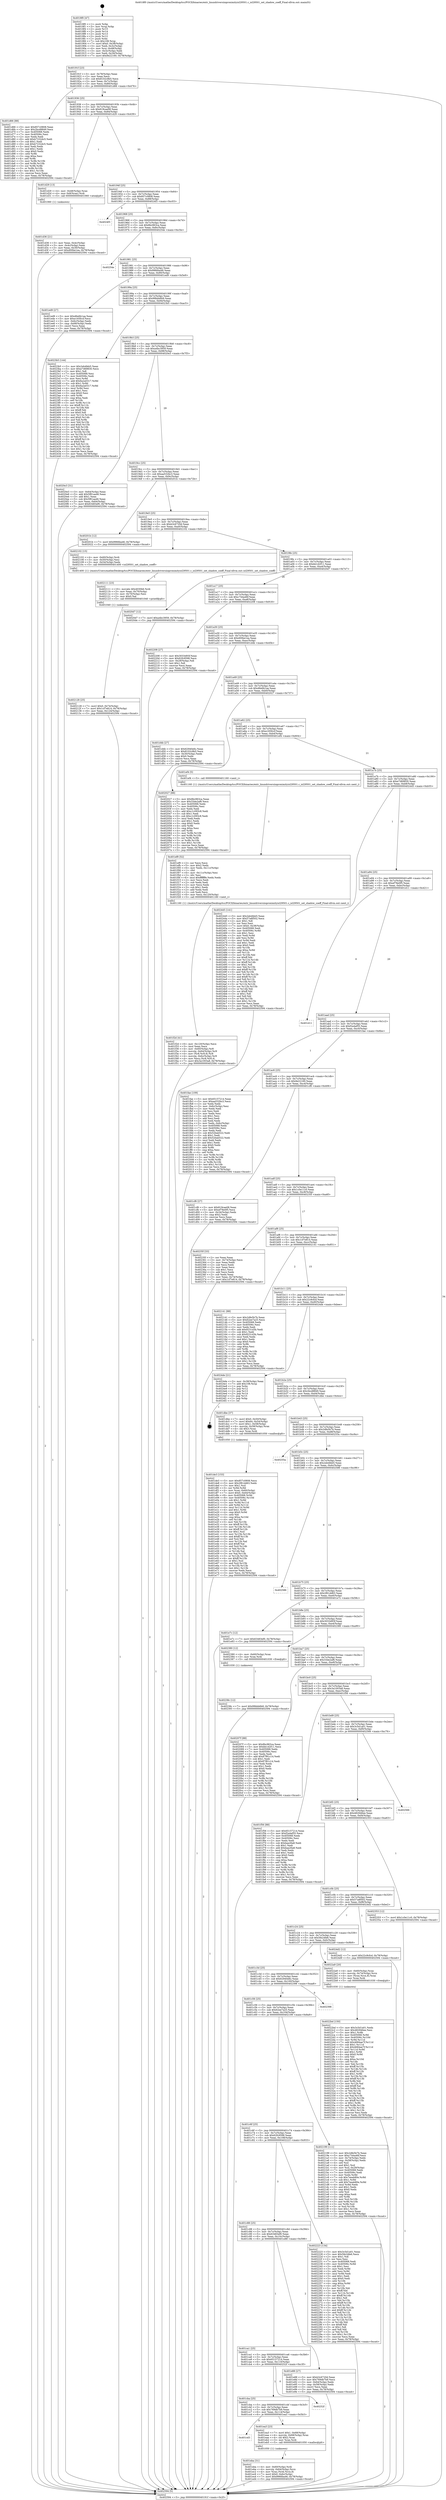 digraph "0x4018f0" {
  label = "0x4018f0 (/mnt/c/Users/mathe/Desktop/tcc/POCII/binaries/extr_linuxdriversiioproximityisl29501.c_isl29501_set_shadow_coeff_Final-ollvm.out::main(0))"
  labelloc = "t"
  node[shape=record]

  Entry [label="",width=0.3,height=0.3,shape=circle,fillcolor=black,style=filled]
  "0x40191f" [label="{
     0x40191f [23]\l
     | [instrs]\l
     &nbsp;&nbsp;0x40191f \<+3\>: mov -0x78(%rbp),%eax\l
     &nbsp;&nbsp;0x401922 \<+2\>: mov %eax,%ecx\l
     &nbsp;&nbsp;0x401924 \<+6\>: sub $0x8102c9b5,%ecx\l
     &nbsp;&nbsp;0x40192a \<+3\>: mov %eax,-0x7c(%rbp)\l
     &nbsp;&nbsp;0x40192d \<+3\>: mov %ecx,-0x80(%rbp)\l
     &nbsp;&nbsp;0x401930 \<+6\>: je 0000000000401d66 \<main+0x476\>\l
  }"]
  "0x401d66" [label="{
     0x401d66 [88]\l
     | [instrs]\l
     &nbsp;&nbsp;0x401d66 \<+5\>: mov $0x857c0808,%eax\l
     &nbsp;&nbsp;0x401d6b \<+5\>: mov $0x2bcd8849,%ecx\l
     &nbsp;&nbsp;0x401d70 \<+7\>: mov 0x405068,%edx\l
     &nbsp;&nbsp;0x401d77 \<+7\>: mov 0x40506c,%esi\l
     &nbsp;&nbsp;0x401d7e \<+2\>: mov %edx,%edi\l
     &nbsp;&nbsp;0x401d80 \<+6\>: add $0xb7232dc5,%edi\l
     &nbsp;&nbsp;0x401d86 \<+3\>: sub $0x1,%edi\l
     &nbsp;&nbsp;0x401d89 \<+6\>: sub $0xb7232dc5,%edi\l
     &nbsp;&nbsp;0x401d8f \<+3\>: imul %edi,%edx\l
     &nbsp;&nbsp;0x401d92 \<+3\>: and $0x1,%edx\l
     &nbsp;&nbsp;0x401d95 \<+3\>: cmp $0x0,%edx\l
     &nbsp;&nbsp;0x401d98 \<+4\>: sete %r8b\l
     &nbsp;&nbsp;0x401d9c \<+3\>: cmp $0xa,%esi\l
     &nbsp;&nbsp;0x401d9f \<+4\>: setl %r9b\l
     &nbsp;&nbsp;0x401da3 \<+3\>: mov %r8b,%r10b\l
     &nbsp;&nbsp;0x401da6 \<+3\>: and %r9b,%r10b\l
     &nbsp;&nbsp;0x401da9 \<+3\>: xor %r9b,%r8b\l
     &nbsp;&nbsp;0x401dac \<+3\>: or %r8b,%r10b\l
     &nbsp;&nbsp;0x401daf \<+4\>: test $0x1,%r10b\l
     &nbsp;&nbsp;0x401db3 \<+3\>: cmovne %ecx,%eax\l
     &nbsp;&nbsp;0x401db6 \<+3\>: mov %eax,-0x78(%rbp)\l
     &nbsp;&nbsp;0x401db9 \<+5\>: jmp 0000000000402594 \<main+0xca4\>\l
  }"]
  "0x401936" [label="{
     0x401936 [25]\l
     | [instrs]\l
     &nbsp;&nbsp;0x401936 \<+5\>: jmp 000000000040193b \<main+0x4b\>\l
     &nbsp;&nbsp;0x40193b \<+3\>: mov -0x7c(%rbp),%eax\l
     &nbsp;&nbsp;0x40193e \<+5\>: sub $0x819cae08,%eax\l
     &nbsp;&nbsp;0x401943 \<+6\>: mov %eax,-0x84(%rbp)\l
     &nbsp;&nbsp;0x401949 \<+6\>: je 0000000000401d29 \<main+0x439\>\l
  }"]
  Exit [label="",width=0.3,height=0.3,shape=circle,fillcolor=black,style=filled,peripheries=2]
  "0x401d29" [label="{
     0x401d29 [13]\l
     | [instrs]\l
     &nbsp;&nbsp;0x401d29 \<+4\>: mov -0x48(%rbp),%rax\l
     &nbsp;&nbsp;0x401d2d \<+4\>: mov 0x8(%rax),%rdi\l
     &nbsp;&nbsp;0x401d31 \<+5\>: call 0000000000401060 \<atoi@plt\>\l
     | [calls]\l
     &nbsp;&nbsp;0x401060 \{1\} (unknown)\l
  }"]
  "0x40194f" [label="{
     0x40194f [25]\l
     | [instrs]\l
     &nbsp;&nbsp;0x40194f \<+5\>: jmp 0000000000401954 \<main+0x64\>\l
     &nbsp;&nbsp;0x401954 \<+3\>: mov -0x7c(%rbp),%eax\l
     &nbsp;&nbsp;0x401957 \<+5\>: sub $0x857c0808,%eax\l
     &nbsp;&nbsp;0x40195c \<+6\>: mov %eax,-0x88(%rbp)\l
     &nbsp;&nbsp;0x401962 \<+6\>: je 00000000004024f3 \<main+0xc03\>\l
  }"]
  "0x40238c" [label="{
     0x40238c [12]\l
     | [instrs]\l
     &nbsp;&nbsp;0x40238c \<+7\>: movl $0x99bbb6b9,-0x78(%rbp)\l
     &nbsp;&nbsp;0x402393 \<+5\>: jmp 0000000000402594 \<main+0xca4\>\l
  }"]
  "0x4024f3" [label="{
     0x4024f3\l
  }", style=dashed]
  "0x401968" [label="{
     0x401968 [25]\l
     | [instrs]\l
     &nbsp;&nbsp;0x401968 \<+5\>: jmp 000000000040196d \<main+0x7d\>\l
     &nbsp;&nbsp;0x40196d \<+3\>: mov -0x7c(%rbp),%eax\l
     &nbsp;&nbsp;0x401970 \<+5\>: sub $0x8bc963ca,%eax\l
     &nbsp;&nbsp;0x401975 \<+6\>: mov %eax,-0x8c(%rbp)\l
     &nbsp;&nbsp;0x40197b \<+6\>: je 000000000040254e \<main+0xc5e\>\l
  }"]
  "0x4022bd" [label="{
     0x4022bd [150]\l
     | [instrs]\l
     &nbsp;&nbsp;0x4022bd \<+5\>: mov $0x3c5d1a01,%edx\l
     &nbsp;&nbsp;0x4022c2 \<+5\>: mov $0x482946ee,%esi\l
     &nbsp;&nbsp;0x4022c7 \<+3\>: mov $0x1,%r8b\l
     &nbsp;&nbsp;0x4022ca \<+8\>: mov 0x405068,%r9d\l
     &nbsp;&nbsp;0x4022d2 \<+8\>: mov 0x40506c,%r10d\l
     &nbsp;&nbsp;0x4022da \<+3\>: mov %r9d,%r11d\l
     &nbsp;&nbsp;0x4022dd \<+7\>: add $0x4684ae7f,%r11d\l
     &nbsp;&nbsp;0x4022e4 \<+4\>: sub $0x1,%r11d\l
     &nbsp;&nbsp;0x4022e8 \<+7\>: sub $0x4684ae7f,%r11d\l
     &nbsp;&nbsp;0x4022ef \<+4\>: imul %r11d,%r9d\l
     &nbsp;&nbsp;0x4022f3 \<+4\>: and $0x1,%r9d\l
     &nbsp;&nbsp;0x4022f7 \<+4\>: cmp $0x0,%r9d\l
     &nbsp;&nbsp;0x4022fb \<+3\>: sete %bl\l
     &nbsp;&nbsp;0x4022fe \<+4\>: cmp $0xa,%r10d\l
     &nbsp;&nbsp;0x402302 \<+4\>: setl %r14b\l
     &nbsp;&nbsp;0x402306 \<+3\>: mov %bl,%r15b\l
     &nbsp;&nbsp;0x402309 \<+4\>: xor $0xff,%r15b\l
     &nbsp;&nbsp;0x40230d \<+3\>: mov %r14b,%r12b\l
     &nbsp;&nbsp;0x402310 \<+4\>: xor $0xff,%r12b\l
     &nbsp;&nbsp;0x402314 \<+4\>: xor $0x1,%r8b\l
     &nbsp;&nbsp;0x402318 \<+3\>: mov %r15b,%r13b\l
     &nbsp;&nbsp;0x40231b \<+4\>: and $0xff,%r13b\l
     &nbsp;&nbsp;0x40231f \<+3\>: and %r8b,%bl\l
     &nbsp;&nbsp;0x402322 \<+3\>: mov %r12b,%al\l
     &nbsp;&nbsp;0x402325 \<+2\>: and $0xff,%al\l
     &nbsp;&nbsp;0x402327 \<+3\>: and %r8b,%r14b\l
     &nbsp;&nbsp;0x40232a \<+3\>: or %bl,%r13b\l
     &nbsp;&nbsp;0x40232d \<+3\>: or %r14b,%al\l
     &nbsp;&nbsp;0x402330 \<+3\>: xor %al,%r13b\l
     &nbsp;&nbsp;0x402333 \<+3\>: or %r12b,%r15b\l
     &nbsp;&nbsp;0x402336 \<+4\>: xor $0xff,%r15b\l
     &nbsp;&nbsp;0x40233a \<+4\>: or $0x1,%r8b\l
     &nbsp;&nbsp;0x40233e \<+3\>: and %r8b,%r15b\l
     &nbsp;&nbsp;0x402341 \<+3\>: or %r15b,%r13b\l
     &nbsp;&nbsp;0x402344 \<+4\>: test $0x1,%r13b\l
     &nbsp;&nbsp;0x402348 \<+3\>: cmovne %esi,%edx\l
     &nbsp;&nbsp;0x40234b \<+3\>: mov %edx,-0x78(%rbp)\l
     &nbsp;&nbsp;0x40234e \<+5\>: jmp 0000000000402594 \<main+0xca4\>\l
  }"]
  "0x40254e" [label="{
     0x40254e\l
  }", style=dashed]
  "0x401981" [label="{
     0x401981 [25]\l
     | [instrs]\l
     &nbsp;&nbsp;0x401981 \<+5\>: jmp 0000000000401986 \<main+0x96\>\l
     &nbsp;&nbsp;0x401986 \<+3\>: mov -0x7c(%rbp),%eax\l
     &nbsp;&nbsp;0x401989 \<+5\>: sub $0x9966ba46,%eax\l
     &nbsp;&nbsp;0x40198e \<+6\>: mov %eax,-0x90(%rbp)\l
     &nbsp;&nbsp;0x401994 \<+6\>: je 0000000000401ed9 \<main+0x5e9\>\l
  }"]
  "0x402128" [label="{
     0x402128 [25]\l
     | [instrs]\l
     &nbsp;&nbsp;0x402128 \<+7\>: movl $0x0,-0x74(%rbp)\l
     &nbsp;&nbsp;0x40212f \<+7\>: movl $0x1cf7e814,-0x78(%rbp)\l
     &nbsp;&nbsp;0x402136 \<+6\>: mov %eax,-0x124(%rbp)\l
     &nbsp;&nbsp;0x40213c \<+5\>: jmp 0000000000402594 \<main+0xca4\>\l
  }"]
  "0x401ed9" [label="{
     0x401ed9 [27]\l
     | [instrs]\l
     &nbsp;&nbsp;0x401ed9 \<+5\>: mov $0xd6e6b1aa,%eax\l
     &nbsp;&nbsp;0x401ede \<+5\>: mov $0xe165fccf,%ecx\l
     &nbsp;&nbsp;0x401ee3 \<+3\>: mov -0x6c(%rbp),%edx\l
     &nbsp;&nbsp;0x401ee6 \<+3\>: cmp -0x68(%rbp),%edx\l
     &nbsp;&nbsp;0x401ee9 \<+3\>: cmovl %ecx,%eax\l
     &nbsp;&nbsp;0x401eec \<+3\>: mov %eax,-0x78(%rbp)\l
     &nbsp;&nbsp;0x401eef \<+5\>: jmp 0000000000402594 \<main+0xca4\>\l
  }"]
  "0x40199a" [label="{
     0x40199a [25]\l
     | [instrs]\l
     &nbsp;&nbsp;0x40199a \<+5\>: jmp 000000000040199f \<main+0xaf\>\l
     &nbsp;&nbsp;0x40199f \<+3\>: mov -0x7c(%rbp),%eax\l
     &nbsp;&nbsp;0x4019a2 \<+5\>: sub $0x99bbb6b9,%eax\l
     &nbsp;&nbsp;0x4019a7 \<+6\>: mov %eax,-0x94(%rbp)\l
     &nbsp;&nbsp;0x4019ad \<+6\>: je 00000000004023b5 \<main+0xac5\>\l
  }"]
  "0x402111" [label="{
     0x402111 [23]\l
     | [instrs]\l
     &nbsp;&nbsp;0x402111 \<+10\>: movabs $0x4030b6,%rdi\l
     &nbsp;&nbsp;0x40211b \<+3\>: mov %eax,-0x70(%rbp)\l
     &nbsp;&nbsp;0x40211e \<+3\>: mov -0x70(%rbp),%esi\l
     &nbsp;&nbsp;0x402121 \<+2\>: mov $0x0,%al\l
     &nbsp;&nbsp;0x402123 \<+5\>: call 0000000000401040 \<printf@plt\>\l
     | [calls]\l
     &nbsp;&nbsp;0x401040 \{1\} (unknown)\l
  }"]
  "0x4023b5" [label="{
     0x4023b5 [144]\l
     | [instrs]\l
     &nbsp;&nbsp;0x4023b5 \<+5\>: mov $0x2eb4feb5,%eax\l
     &nbsp;&nbsp;0x4023ba \<+5\>: mov $0xe7d69830,%ecx\l
     &nbsp;&nbsp;0x4023bf \<+2\>: mov $0x1,%dl\l
     &nbsp;&nbsp;0x4023c1 \<+7\>: mov 0x405068,%esi\l
     &nbsp;&nbsp;0x4023c8 \<+7\>: mov 0x40506c,%edi\l
     &nbsp;&nbsp;0x4023cf \<+3\>: mov %esi,%r8d\l
     &nbsp;&nbsp;0x4023d2 \<+7\>: add $0x6a2a0317,%r8d\l
     &nbsp;&nbsp;0x4023d9 \<+4\>: sub $0x1,%r8d\l
     &nbsp;&nbsp;0x4023dd \<+7\>: sub $0x6a2a0317,%r8d\l
     &nbsp;&nbsp;0x4023e4 \<+4\>: imul %r8d,%esi\l
     &nbsp;&nbsp;0x4023e8 \<+3\>: and $0x1,%esi\l
     &nbsp;&nbsp;0x4023eb \<+3\>: cmp $0x0,%esi\l
     &nbsp;&nbsp;0x4023ee \<+4\>: sete %r9b\l
     &nbsp;&nbsp;0x4023f2 \<+3\>: cmp $0xa,%edi\l
     &nbsp;&nbsp;0x4023f5 \<+4\>: setl %r10b\l
     &nbsp;&nbsp;0x4023f9 \<+3\>: mov %r9b,%r11b\l
     &nbsp;&nbsp;0x4023fc \<+4\>: xor $0xff,%r11b\l
     &nbsp;&nbsp;0x402400 \<+3\>: mov %r10b,%bl\l
     &nbsp;&nbsp;0x402403 \<+3\>: xor $0xff,%bl\l
     &nbsp;&nbsp;0x402406 \<+3\>: xor $0x0,%dl\l
     &nbsp;&nbsp;0x402409 \<+3\>: mov %r11b,%r14b\l
     &nbsp;&nbsp;0x40240c \<+4\>: and $0x0,%r14b\l
     &nbsp;&nbsp;0x402410 \<+3\>: and %dl,%r9b\l
     &nbsp;&nbsp;0x402413 \<+3\>: mov %bl,%r15b\l
     &nbsp;&nbsp;0x402416 \<+4\>: and $0x0,%r15b\l
     &nbsp;&nbsp;0x40241a \<+3\>: and %dl,%r10b\l
     &nbsp;&nbsp;0x40241d \<+3\>: or %r9b,%r14b\l
     &nbsp;&nbsp;0x402420 \<+3\>: or %r10b,%r15b\l
     &nbsp;&nbsp;0x402423 \<+3\>: xor %r15b,%r14b\l
     &nbsp;&nbsp;0x402426 \<+3\>: or %bl,%r11b\l
     &nbsp;&nbsp;0x402429 \<+4\>: xor $0xff,%r11b\l
     &nbsp;&nbsp;0x40242d \<+3\>: or $0x0,%dl\l
     &nbsp;&nbsp;0x402430 \<+3\>: and %dl,%r11b\l
     &nbsp;&nbsp;0x402433 \<+3\>: or %r11b,%r14b\l
     &nbsp;&nbsp;0x402436 \<+4\>: test $0x1,%r14b\l
     &nbsp;&nbsp;0x40243a \<+3\>: cmovne %ecx,%eax\l
     &nbsp;&nbsp;0x40243d \<+3\>: mov %eax,-0x78(%rbp)\l
     &nbsp;&nbsp;0x402440 \<+5\>: jmp 0000000000402594 \<main+0xca4\>\l
  }"]
  "0x4019b3" [label="{
     0x4019b3 [25]\l
     | [instrs]\l
     &nbsp;&nbsp;0x4019b3 \<+5\>: jmp 00000000004019b8 \<main+0xc8\>\l
     &nbsp;&nbsp;0x4019b8 \<+3\>: mov -0x7c(%rbp),%eax\l
     &nbsp;&nbsp;0x4019bb \<+5\>: sub $0xa4bc3959,%eax\l
     &nbsp;&nbsp;0x4019c0 \<+6\>: mov %eax,-0x98(%rbp)\l
     &nbsp;&nbsp;0x4019c6 \<+6\>: je 00000000004020e3 \<main+0x7f3\>\l
  }"]
  "0x401f2d" [label="{
     0x401f2d [41]\l
     | [instrs]\l
     &nbsp;&nbsp;0x401f2d \<+6\>: mov -0x120(%rbp),%ecx\l
     &nbsp;&nbsp;0x401f33 \<+3\>: imul %eax,%ecx\l
     &nbsp;&nbsp;0x401f36 \<+4\>: mov -0x60(%rbp),%r8\l
     &nbsp;&nbsp;0x401f3a \<+4\>: movslq -0x64(%rbp),%r9\l
     &nbsp;&nbsp;0x401f3e \<+4\>: mov (%r8,%r9,8),%r8\l
     &nbsp;&nbsp;0x401f42 \<+4\>: movslq -0x6c(%rbp),%r9\l
     &nbsp;&nbsp;0x401f46 \<+4\>: mov %ecx,(%r8,%r9,4)\l
     &nbsp;&nbsp;0x401f4a \<+7\>: movl $0x3a1003a8,-0x78(%rbp)\l
     &nbsp;&nbsp;0x401f51 \<+5\>: jmp 0000000000402594 \<main+0xca4\>\l
  }"]
  "0x4020e3" [label="{
     0x4020e3 [31]\l
     | [instrs]\l
     &nbsp;&nbsp;0x4020e3 \<+3\>: mov -0x64(%rbp),%eax\l
     &nbsp;&nbsp;0x4020e6 \<+5\>: add $0x5f81aa46,%eax\l
     &nbsp;&nbsp;0x4020eb \<+3\>: add $0x1,%eax\l
     &nbsp;&nbsp;0x4020ee \<+5\>: sub $0x5f81aa46,%eax\l
     &nbsp;&nbsp;0x4020f3 \<+3\>: mov %eax,-0x64(%rbp)\l
     &nbsp;&nbsp;0x4020f6 \<+7\>: movl $0x63483ef0,-0x78(%rbp)\l
     &nbsp;&nbsp;0x4020fd \<+5\>: jmp 0000000000402594 \<main+0xca4\>\l
  }"]
  "0x4019cc" [label="{
     0x4019cc [25]\l
     | [instrs]\l
     &nbsp;&nbsp;0x4019cc \<+5\>: jmp 00000000004019d1 \<main+0xe1\>\l
     &nbsp;&nbsp;0x4019d1 \<+3\>: mov -0x7c(%rbp),%eax\l
     &nbsp;&nbsp;0x4019d4 \<+5\>: sub $0xaa532bc3,%eax\l
     &nbsp;&nbsp;0x4019d9 \<+6\>: mov %eax,-0x9c(%rbp)\l
     &nbsp;&nbsp;0x4019df \<+6\>: je 000000000040201b \<main+0x72b\>\l
  }"]
  "0x401ef9" [label="{
     0x401ef9 [52]\l
     | [instrs]\l
     &nbsp;&nbsp;0x401ef9 \<+2\>: xor %ecx,%ecx\l
     &nbsp;&nbsp;0x401efb \<+5\>: mov $0x2,%edx\l
     &nbsp;&nbsp;0x401f00 \<+6\>: mov %edx,-0x11c(%rbp)\l
     &nbsp;&nbsp;0x401f06 \<+1\>: cltd\l
     &nbsp;&nbsp;0x401f07 \<+6\>: mov -0x11c(%rbp),%esi\l
     &nbsp;&nbsp;0x401f0d \<+2\>: idiv %esi\l
     &nbsp;&nbsp;0x401f0f \<+6\>: imul $0xfffffffe,%edx,%edx\l
     &nbsp;&nbsp;0x401f15 \<+2\>: mov %ecx,%edi\l
     &nbsp;&nbsp;0x401f17 \<+2\>: sub %edx,%edi\l
     &nbsp;&nbsp;0x401f19 \<+2\>: mov %ecx,%edx\l
     &nbsp;&nbsp;0x401f1b \<+3\>: sub $0x1,%edx\l
     &nbsp;&nbsp;0x401f1e \<+2\>: add %edx,%edi\l
     &nbsp;&nbsp;0x401f20 \<+2\>: sub %edi,%ecx\l
     &nbsp;&nbsp;0x401f22 \<+6\>: mov %ecx,-0x120(%rbp)\l
     &nbsp;&nbsp;0x401f28 \<+5\>: call 0000000000401160 \<next_i\>\l
     | [calls]\l
     &nbsp;&nbsp;0x401160 \{1\} (/mnt/c/Users/mathe/Desktop/tcc/POCII/binaries/extr_linuxdriversiioproximityisl29501.c_isl29501_set_shadow_coeff_Final-ollvm.out::next_i)\l
  }"]
  "0x40201b" [label="{
     0x40201b [12]\l
     | [instrs]\l
     &nbsp;&nbsp;0x40201b \<+7\>: movl $0x9966ba46,-0x78(%rbp)\l
     &nbsp;&nbsp;0x402022 \<+5\>: jmp 0000000000402594 \<main+0xca4\>\l
  }"]
  "0x4019e5" [label="{
     0x4019e5 [25]\l
     | [instrs]\l
     &nbsp;&nbsp;0x4019e5 \<+5\>: jmp 00000000004019ea \<main+0xfa\>\l
     &nbsp;&nbsp;0x4019ea \<+3\>: mov -0x7c(%rbp),%eax\l
     &nbsp;&nbsp;0x4019ed \<+5\>: sub $0xb3c6720d,%eax\l
     &nbsp;&nbsp;0x4019f2 \<+6\>: mov %eax,-0xa0(%rbp)\l
     &nbsp;&nbsp;0x4019f8 \<+6\>: je 0000000000402102 \<main+0x812\>\l
  }"]
  "0x401eba" [label="{
     0x401eba [31]\l
     | [instrs]\l
     &nbsp;&nbsp;0x401eba \<+4\>: mov -0x60(%rbp),%rdi\l
     &nbsp;&nbsp;0x401ebe \<+4\>: movslq -0x64(%rbp),%rcx\l
     &nbsp;&nbsp;0x401ec2 \<+4\>: mov %rax,(%rdi,%rcx,8)\l
     &nbsp;&nbsp;0x401ec6 \<+7\>: movl $0x0,-0x6c(%rbp)\l
     &nbsp;&nbsp;0x401ecd \<+7\>: movl $0x9966ba46,-0x78(%rbp)\l
     &nbsp;&nbsp;0x401ed4 \<+5\>: jmp 0000000000402594 \<main+0xca4\>\l
  }"]
  "0x402102" [label="{
     0x402102 [15]\l
     | [instrs]\l
     &nbsp;&nbsp;0x402102 \<+4\>: mov -0x60(%rbp),%rdi\l
     &nbsp;&nbsp;0x402106 \<+3\>: mov -0x50(%rbp),%esi\l
     &nbsp;&nbsp;0x402109 \<+3\>: mov -0x54(%rbp),%edx\l
     &nbsp;&nbsp;0x40210c \<+5\>: call 0000000000401400 \<isl29501_set_shadow_coeff\>\l
     | [calls]\l
     &nbsp;&nbsp;0x401400 \{1\} (/mnt/c/Users/mathe/Desktop/tcc/POCII/binaries/extr_linuxdriversiioproximityisl29501.c_isl29501_set_shadow_coeff_Final-ollvm.out::isl29501_set_shadow_coeff)\l
  }"]
  "0x4019fe" [label="{
     0x4019fe [25]\l
     | [instrs]\l
     &nbsp;&nbsp;0x4019fe \<+5\>: jmp 0000000000401a03 \<main+0x113\>\l
     &nbsp;&nbsp;0x401a03 \<+3\>: mov -0x7c(%rbp),%eax\l
     &nbsp;&nbsp;0x401a06 \<+5\>: sub $0xbb1d2f11,%eax\l
     &nbsp;&nbsp;0x401a0b \<+6\>: mov %eax,-0xa4(%rbp)\l
     &nbsp;&nbsp;0x401a11 \<+6\>: je 00000000004020d7 \<main+0x7e7\>\l
  }"]
  "0x401cd3" [label="{
     0x401cd3\l
  }", style=dashed]
  "0x4020d7" [label="{
     0x4020d7 [12]\l
     | [instrs]\l
     &nbsp;&nbsp;0x4020d7 \<+7\>: movl $0xa4bc3959,-0x78(%rbp)\l
     &nbsp;&nbsp;0x4020de \<+5\>: jmp 0000000000402594 \<main+0xca4\>\l
  }"]
  "0x401a17" [label="{
     0x401a17 [25]\l
     | [instrs]\l
     &nbsp;&nbsp;0x401a17 \<+5\>: jmp 0000000000401a1c \<main+0x12c\>\l
     &nbsp;&nbsp;0x401a1c \<+3\>: mov -0x7c(%rbp),%eax\l
     &nbsp;&nbsp;0x401a1f \<+5\>: sub $0xc744a46f,%eax\l
     &nbsp;&nbsp;0x401a24 \<+6\>: mov %eax,-0xa8(%rbp)\l
     &nbsp;&nbsp;0x401a2a \<+6\>: je 0000000000402208 \<main+0x918\>\l
  }"]
  "0x401ea3" [label="{
     0x401ea3 [23]\l
     | [instrs]\l
     &nbsp;&nbsp;0x401ea3 \<+7\>: movl $0x1,-0x68(%rbp)\l
     &nbsp;&nbsp;0x401eaa \<+4\>: movslq -0x68(%rbp),%rax\l
     &nbsp;&nbsp;0x401eae \<+4\>: shl $0x2,%rax\l
     &nbsp;&nbsp;0x401eb2 \<+3\>: mov %rax,%rdi\l
     &nbsp;&nbsp;0x401eb5 \<+5\>: call 0000000000401050 \<malloc@plt\>\l
     | [calls]\l
     &nbsp;&nbsp;0x401050 \{1\} (unknown)\l
  }"]
  "0x402208" [label="{
     0x402208 [27]\l
     | [instrs]\l
     &nbsp;&nbsp;0x402208 \<+5\>: mov $0x3033d93f,%eax\l
     &nbsp;&nbsp;0x40220d \<+5\>: mov $0x62fc9598,%ecx\l
     &nbsp;&nbsp;0x402212 \<+3\>: mov -0x29(%rbp),%dl\l
     &nbsp;&nbsp;0x402215 \<+3\>: test $0x1,%dl\l
     &nbsp;&nbsp;0x402218 \<+3\>: cmovne %ecx,%eax\l
     &nbsp;&nbsp;0x40221b \<+3\>: mov %eax,-0x78(%rbp)\l
     &nbsp;&nbsp;0x40221e \<+5\>: jmp 0000000000402594 \<main+0xca4\>\l
  }"]
  "0x401a30" [label="{
     0x401a30 [25]\l
     | [instrs]\l
     &nbsp;&nbsp;0x401a30 \<+5\>: jmp 0000000000401a35 \<main+0x145\>\l
     &nbsp;&nbsp;0x401a35 \<+3\>: mov -0x7c(%rbp),%eax\l
     &nbsp;&nbsp;0x401a38 \<+5\>: sub $0xd00be1ea,%eax\l
     &nbsp;&nbsp;0x401a3d \<+6\>: mov %eax,-0xac(%rbp)\l
     &nbsp;&nbsp;0x401a43 \<+6\>: je 0000000000401d4b \<main+0x45b\>\l
  }"]
  "0x401cba" [label="{
     0x401cba [25]\l
     | [instrs]\l
     &nbsp;&nbsp;0x401cba \<+5\>: jmp 0000000000401cbf \<main+0x3cf\>\l
     &nbsp;&nbsp;0x401cbf \<+3\>: mov -0x7c(%rbp),%eax\l
     &nbsp;&nbsp;0x401cc2 \<+5\>: sub $0x769db7b9,%eax\l
     &nbsp;&nbsp;0x401cc7 \<+6\>: mov %eax,-0x114(%rbp)\l
     &nbsp;&nbsp;0x401ccd \<+6\>: je 0000000000401ea3 \<main+0x5b3\>\l
  }"]
  "0x401d4b" [label="{
     0x401d4b [27]\l
     | [instrs]\l
     &nbsp;&nbsp;0x401d4b \<+5\>: mov $0x62940e6c,%eax\l
     &nbsp;&nbsp;0x401d50 \<+5\>: mov $0x8102c9b5,%ecx\l
     &nbsp;&nbsp;0x401d55 \<+3\>: mov -0x30(%rbp),%edx\l
     &nbsp;&nbsp;0x401d58 \<+3\>: cmp $0x0,%edx\l
     &nbsp;&nbsp;0x401d5b \<+3\>: cmove %ecx,%eax\l
     &nbsp;&nbsp;0x401d5e \<+3\>: mov %eax,-0x78(%rbp)\l
     &nbsp;&nbsp;0x401d61 \<+5\>: jmp 0000000000402594 \<main+0xca4\>\l
  }"]
  "0x401a49" [label="{
     0x401a49 [25]\l
     | [instrs]\l
     &nbsp;&nbsp;0x401a49 \<+5\>: jmp 0000000000401a4e \<main+0x15e\>\l
     &nbsp;&nbsp;0x401a4e \<+3\>: mov -0x7c(%rbp),%eax\l
     &nbsp;&nbsp;0x401a51 \<+5\>: sub $0xd6e6b1aa,%eax\l
     &nbsp;&nbsp;0x401a56 \<+6\>: mov %eax,-0xb0(%rbp)\l
     &nbsp;&nbsp;0x401a5c \<+6\>: je 0000000000402027 \<main+0x737\>\l
  }"]
  "0x40252f" [label="{
     0x40252f\l
  }", style=dashed]
  "0x402027" [label="{
     0x402027 [88]\l
     | [instrs]\l
     &nbsp;&nbsp;0x402027 \<+5\>: mov $0x8bc963ca,%eax\l
     &nbsp;&nbsp;0x40202c \<+5\>: mov $0x33de2af6,%ecx\l
     &nbsp;&nbsp;0x402031 \<+7\>: mov 0x405068,%edx\l
     &nbsp;&nbsp;0x402038 \<+7\>: mov 0x40506c,%esi\l
     &nbsp;&nbsp;0x40203f \<+2\>: mov %edx,%edi\l
     &nbsp;&nbsp;0x402041 \<+6\>: add $0xc1c093c8,%edi\l
     &nbsp;&nbsp;0x402047 \<+3\>: sub $0x1,%edi\l
     &nbsp;&nbsp;0x40204a \<+6\>: sub $0xc1c093c8,%edi\l
     &nbsp;&nbsp;0x402050 \<+3\>: imul %edi,%edx\l
     &nbsp;&nbsp;0x402053 \<+3\>: and $0x1,%edx\l
     &nbsp;&nbsp;0x402056 \<+3\>: cmp $0x0,%edx\l
     &nbsp;&nbsp;0x402059 \<+4\>: sete %r8b\l
     &nbsp;&nbsp;0x40205d \<+3\>: cmp $0xa,%esi\l
     &nbsp;&nbsp;0x402060 \<+4\>: setl %r9b\l
     &nbsp;&nbsp;0x402064 \<+3\>: mov %r8b,%r10b\l
     &nbsp;&nbsp;0x402067 \<+3\>: and %r9b,%r10b\l
     &nbsp;&nbsp;0x40206a \<+3\>: xor %r9b,%r8b\l
     &nbsp;&nbsp;0x40206d \<+3\>: or %r8b,%r10b\l
     &nbsp;&nbsp;0x402070 \<+4\>: test $0x1,%r10b\l
     &nbsp;&nbsp;0x402074 \<+3\>: cmovne %ecx,%eax\l
     &nbsp;&nbsp;0x402077 \<+3\>: mov %eax,-0x78(%rbp)\l
     &nbsp;&nbsp;0x40207a \<+5\>: jmp 0000000000402594 \<main+0xca4\>\l
  }"]
  "0x401a62" [label="{
     0x401a62 [25]\l
     | [instrs]\l
     &nbsp;&nbsp;0x401a62 \<+5\>: jmp 0000000000401a67 \<main+0x177\>\l
     &nbsp;&nbsp;0x401a67 \<+3\>: mov -0x7c(%rbp),%eax\l
     &nbsp;&nbsp;0x401a6a \<+5\>: sub $0xe165fccf,%eax\l
     &nbsp;&nbsp;0x401a6f \<+6\>: mov %eax,-0xb4(%rbp)\l
     &nbsp;&nbsp;0x401a75 \<+6\>: je 0000000000401ef4 \<main+0x604\>\l
  }"]
  "0x401ca1" [label="{
     0x401ca1 [25]\l
     | [instrs]\l
     &nbsp;&nbsp;0x401ca1 \<+5\>: jmp 0000000000401ca6 \<main+0x3b6\>\l
     &nbsp;&nbsp;0x401ca6 \<+3\>: mov -0x7c(%rbp),%eax\l
     &nbsp;&nbsp;0x401ca9 \<+5\>: sub $0x65157214,%eax\l
     &nbsp;&nbsp;0x401cae \<+6\>: mov %eax,-0x110(%rbp)\l
     &nbsp;&nbsp;0x401cb4 \<+6\>: je 000000000040252f \<main+0xc3f\>\l
  }"]
  "0x401ef4" [label="{
     0x401ef4 [5]\l
     | [instrs]\l
     &nbsp;&nbsp;0x401ef4 \<+5\>: call 0000000000401160 \<next_i\>\l
     | [calls]\l
     &nbsp;&nbsp;0x401160 \{1\} (/mnt/c/Users/mathe/Desktop/tcc/POCII/binaries/extr_linuxdriversiioproximityisl29501.c_isl29501_set_shadow_coeff_Final-ollvm.out::next_i)\l
  }"]
  "0x401a7b" [label="{
     0x401a7b [25]\l
     | [instrs]\l
     &nbsp;&nbsp;0x401a7b \<+5\>: jmp 0000000000401a80 \<main+0x190\>\l
     &nbsp;&nbsp;0x401a80 \<+3\>: mov -0x7c(%rbp),%eax\l
     &nbsp;&nbsp;0x401a83 \<+5\>: sub $0xe7d69830,%eax\l
     &nbsp;&nbsp;0x401a88 \<+6\>: mov %eax,-0xb8(%rbp)\l
     &nbsp;&nbsp;0x401a8e \<+6\>: je 0000000000402445 \<main+0xb55\>\l
  }"]
  "0x401e88" [label="{
     0x401e88 [27]\l
     | [instrs]\l
     &nbsp;&nbsp;0x401e88 \<+5\>: mov $0xb3c6720d,%eax\l
     &nbsp;&nbsp;0x401e8d \<+5\>: mov $0x769db7b9,%ecx\l
     &nbsp;&nbsp;0x401e92 \<+3\>: mov -0x64(%rbp),%edx\l
     &nbsp;&nbsp;0x401e95 \<+3\>: cmp -0x58(%rbp),%edx\l
     &nbsp;&nbsp;0x401e98 \<+3\>: cmovl %ecx,%eax\l
     &nbsp;&nbsp;0x401e9b \<+3\>: mov %eax,-0x78(%rbp)\l
     &nbsp;&nbsp;0x401e9e \<+5\>: jmp 0000000000402594 \<main+0xca4\>\l
  }"]
  "0x402445" [label="{
     0x402445 [141]\l
     | [instrs]\l
     &nbsp;&nbsp;0x402445 \<+5\>: mov $0x2eb4feb5,%eax\l
     &nbsp;&nbsp;0x40244a \<+5\>: mov $0x57a8f502,%ecx\l
     &nbsp;&nbsp;0x40244f \<+2\>: mov $0x1,%dl\l
     &nbsp;&nbsp;0x402451 \<+2\>: xor %esi,%esi\l
     &nbsp;&nbsp;0x402453 \<+7\>: movl $0x0,-0x38(%rbp)\l
     &nbsp;&nbsp;0x40245a \<+7\>: mov 0x405068,%edi\l
     &nbsp;&nbsp;0x402461 \<+8\>: mov 0x40506c,%r8d\l
     &nbsp;&nbsp;0x402469 \<+3\>: sub $0x1,%esi\l
     &nbsp;&nbsp;0x40246c \<+3\>: mov %edi,%r9d\l
     &nbsp;&nbsp;0x40246f \<+3\>: add %esi,%r9d\l
     &nbsp;&nbsp;0x402472 \<+4\>: imul %r9d,%edi\l
     &nbsp;&nbsp;0x402476 \<+3\>: and $0x1,%edi\l
     &nbsp;&nbsp;0x402479 \<+3\>: cmp $0x0,%edi\l
     &nbsp;&nbsp;0x40247c \<+4\>: sete %r10b\l
     &nbsp;&nbsp;0x402480 \<+4\>: cmp $0xa,%r8d\l
     &nbsp;&nbsp;0x402484 \<+4\>: setl %r11b\l
     &nbsp;&nbsp;0x402488 \<+3\>: mov %r10b,%bl\l
     &nbsp;&nbsp;0x40248b \<+3\>: xor $0xff,%bl\l
     &nbsp;&nbsp;0x40248e \<+3\>: mov %r11b,%r14b\l
     &nbsp;&nbsp;0x402491 \<+4\>: xor $0xff,%r14b\l
     &nbsp;&nbsp;0x402495 \<+3\>: xor $0x1,%dl\l
     &nbsp;&nbsp;0x402498 \<+3\>: mov %bl,%r15b\l
     &nbsp;&nbsp;0x40249b \<+4\>: and $0xff,%r15b\l
     &nbsp;&nbsp;0x40249f \<+3\>: and %dl,%r10b\l
     &nbsp;&nbsp;0x4024a2 \<+3\>: mov %r14b,%r12b\l
     &nbsp;&nbsp;0x4024a5 \<+4\>: and $0xff,%r12b\l
     &nbsp;&nbsp;0x4024a9 \<+3\>: and %dl,%r11b\l
     &nbsp;&nbsp;0x4024ac \<+3\>: or %r10b,%r15b\l
     &nbsp;&nbsp;0x4024af \<+3\>: or %r11b,%r12b\l
     &nbsp;&nbsp;0x4024b2 \<+3\>: xor %r12b,%r15b\l
     &nbsp;&nbsp;0x4024b5 \<+3\>: or %r14b,%bl\l
     &nbsp;&nbsp;0x4024b8 \<+3\>: xor $0xff,%bl\l
     &nbsp;&nbsp;0x4024bb \<+3\>: or $0x1,%dl\l
     &nbsp;&nbsp;0x4024be \<+2\>: and %dl,%bl\l
     &nbsp;&nbsp;0x4024c0 \<+3\>: or %bl,%r15b\l
     &nbsp;&nbsp;0x4024c3 \<+4\>: test $0x1,%r15b\l
     &nbsp;&nbsp;0x4024c7 \<+3\>: cmovne %ecx,%eax\l
     &nbsp;&nbsp;0x4024ca \<+3\>: mov %eax,-0x78(%rbp)\l
     &nbsp;&nbsp;0x4024cd \<+5\>: jmp 0000000000402594 \<main+0xca4\>\l
  }"]
  "0x401a94" [label="{
     0x401a94 [25]\l
     | [instrs]\l
     &nbsp;&nbsp;0x401a94 \<+5\>: jmp 0000000000401a99 \<main+0x1a9\>\l
     &nbsp;&nbsp;0x401a99 \<+3\>: mov -0x7c(%rbp),%eax\l
     &nbsp;&nbsp;0x401a9c \<+5\>: sub $0xef78e0f5,%eax\l
     &nbsp;&nbsp;0x401aa1 \<+6\>: mov %eax,-0xbc(%rbp)\l
     &nbsp;&nbsp;0x401aa7 \<+6\>: je 0000000000401d11 \<main+0x421\>\l
  }"]
  "0x401c88" [label="{
     0x401c88 [25]\l
     | [instrs]\l
     &nbsp;&nbsp;0x401c88 \<+5\>: jmp 0000000000401c8d \<main+0x39d\>\l
     &nbsp;&nbsp;0x401c8d \<+3\>: mov -0x7c(%rbp),%eax\l
     &nbsp;&nbsp;0x401c90 \<+5\>: sub $0x63483ef0,%eax\l
     &nbsp;&nbsp;0x401c95 \<+6\>: mov %eax,-0x10c(%rbp)\l
     &nbsp;&nbsp;0x401c9b \<+6\>: je 0000000000401e88 \<main+0x598\>\l
  }"]
  "0x401d11" [label="{
     0x401d11\l
  }", style=dashed]
  "0x401aad" [label="{
     0x401aad [25]\l
     | [instrs]\l
     &nbsp;&nbsp;0x401aad \<+5\>: jmp 0000000000401ab2 \<main+0x1c2\>\l
     &nbsp;&nbsp;0x401ab2 \<+3\>: mov -0x7c(%rbp),%eax\l
     &nbsp;&nbsp;0x401ab5 \<+5\>: sub $0xf2a4af55,%eax\l
     &nbsp;&nbsp;0x401aba \<+6\>: mov %eax,-0xc0(%rbp)\l
     &nbsp;&nbsp;0x401ac0 \<+6\>: je 0000000000401fae \<main+0x6be\>\l
  }"]
  "0x402223" [label="{
     0x402223 [134]\l
     | [instrs]\l
     &nbsp;&nbsp;0x402223 \<+5\>: mov $0x3c5d1a01,%eax\l
     &nbsp;&nbsp;0x402228 \<+5\>: mov $0x5fe24fe6,%ecx\l
     &nbsp;&nbsp;0x40222d \<+2\>: mov $0x1,%dl\l
     &nbsp;&nbsp;0x40222f \<+2\>: xor %esi,%esi\l
     &nbsp;&nbsp;0x402231 \<+7\>: mov 0x405068,%edi\l
     &nbsp;&nbsp;0x402238 \<+8\>: mov 0x40506c,%r8d\l
     &nbsp;&nbsp;0x402240 \<+3\>: sub $0x1,%esi\l
     &nbsp;&nbsp;0x402243 \<+3\>: mov %edi,%r9d\l
     &nbsp;&nbsp;0x402246 \<+3\>: add %esi,%r9d\l
     &nbsp;&nbsp;0x402249 \<+4\>: imul %r9d,%edi\l
     &nbsp;&nbsp;0x40224d \<+3\>: and $0x1,%edi\l
     &nbsp;&nbsp;0x402250 \<+3\>: cmp $0x0,%edi\l
     &nbsp;&nbsp;0x402253 \<+4\>: sete %r10b\l
     &nbsp;&nbsp;0x402257 \<+4\>: cmp $0xa,%r8d\l
     &nbsp;&nbsp;0x40225b \<+4\>: setl %r11b\l
     &nbsp;&nbsp;0x40225f \<+3\>: mov %r10b,%bl\l
     &nbsp;&nbsp;0x402262 \<+3\>: xor $0xff,%bl\l
     &nbsp;&nbsp;0x402265 \<+3\>: mov %r11b,%r14b\l
     &nbsp;&nbsp;0x402268 \<+4\>: xor $0xff,%r14b\l
     &nbsp;&nbsp;0x40226c \<+3\>: xor $0x1,%dl\l
     &nbsp;&nbsp;0x40226f \<+3\>: mov %bl,%r15b\l
     &nbsp;&nbsp;0x402272 \<+4\>: and $0xff,%r15b\l
     &nbsp;&nbsp;0x402276 \<+3\>: and %dl,%r10b\l
     &nbsp;&nbsp;0x402279 \<+3\>: mov %r14b,%r12b\l
     &nbsp;&nbsp;0x40227c \<+4\>: and $0xff,%r12b\l
     &nbsp;&nbsp;0x402280 \<+3\>: and %dl,%r11b\l
     &nbsp;&nbsp;0x402283 \<+3\>: or %r10b,%r15b\l
     &nbsp;&nbsp;0x402286 \<+3\>: or %r11b,%r12b\l
     &nbsp;&nbsp;0x402289 \<+3\>: xor %r12b,%r15b\l
     &nbsp;&nbsp;0x40228c \<+3\>: or %r14b,%bl\l
     &nbsp;&nbsp;0x40228f \<+3\>: xor $0xff,%bl\l
     &nbsp;&nbsp;0x402292 \<+3\>: or $0x1,%dl\l
     &nbsp;&nbsp;0x402295 \<+2\>: and %dl,%bl\l
     &nbsp;&nbsp;0x402297 \<+3\>: or %bl,%r15b\l
     &nbsp;&nbsp;0x40229a \<+4\>: test $0x1,%r15b\l
     &nbsp;&nbsp;0x40229e \<+3\>: cmovne %ecx,%eax\l
     &nbsp;&nbsp;0x4022a1 \<+3\>: mov %eax,-0x78(%rbp)\l
     &nbsp;&nbsp;0x4022a4 \<+5\>: jmp 0000000000402594 \<main+0xca4\>\l
  }"]
  "0x401fae" [label="{
     0x401fae [109]\l
     | [instrs]\l
     &nbsp;&nbsp;0x401fae \<+5\>: mov $0x65157214,%eax\l
     &nbsp;&nbsp;0x401fb3 \<+5\>: mov $0xaa532bc3,%ecx\l
     &nbsp;&nbsp;0x401fb8 \<+2\>: xor %edx,%edx\l
     &nbsp;&nbsp;0x401fba \<+3\>: mov -0x6c(%rbp),%esi\l
     &nbsp;&nbsp;0x401fbd \<+2\>: mov %edx,%edi\l
     &nbsp;&nbsp;0x401fbf \<+2\>: sub %esi,%edi\l
     &nbsp;&nbsp;0x401fc1 \<+2\>: mov %edx,%esi\l
     &nbsp;&nbsp;0x401fc3 \<+3\>: sub $0x1,%esi\l
     &nbsp;&nbsp;0x401fc6 \<+2\>: add %esi,%edi\l
     &nbsp;&nbsp;0x401fc8 \<+2\>: sub %edi,%edx\l
     &nbsp;&nbsp;0x401fca \<+3\>: mov %edx,-0x6c(%rbp)\l
     &nbsp;&nbsp;0x401fcd \<+7\>: mov 0x405068,%edx\l
     &nbsp;&nbsp;0x401fd4 \<+7\>: mov 0x40506c,%esi\l
     &nbsp;&nbsp;0x401fdb \<+2\>: mov %edx,%edi\l
     &nbsp;&nbsp;0x401fdd \<+6\>: sub $0x52bab522,%edi\l
     &nbsp;&nbsp;0x401fe3 \<+3\>: sub $0x1,%edi\l
     &nbsp;&nbsp;0x401fe6 \<+6\>: add $0x52bab522,%edi\l
     &nbsp;&nbsp;0x401fec \<+3\>: imul %edi,%edx\l
     &nbsp;&nbsp;0x401fef \<+3\>: and $0x1,%edx\l
     &nbsp;&nbsp;0x401ff2 \<+3\>: cmp $0x0,%edx\l
     &nbsp;&nbsp;0x401ff5 \<+4\>: sete %r8b\l
     &nbsp;&nbsp;0x401ff9 \<+3\>: cmp $0xa,%esi\l
     &nbsp;&nbsp;0x401ffc \<+4\>: setl %r9b\l
     &nbsp;&nbsp;0x402000 \<+3\>: mov %r8b,%r10b\l
     &nbsp;&nbsp;0x402003 \<+3\>: and %r9b,%r10b\l
     &nbsp;&nbsp;0x402006 \<+3\>: xor %r9b,%r8b\l
     &nbsp;&nbsp;0x402009 \<+3\>: or %r8b,%r10b\l
     &nbsp;&nbsp;0x40200c \<+4\>: test $0x1,%r10b\l
     &nbsp;&nbsp;0x402010 \<+3\>: cmovne %ecx,%eax\l
     &nbsp;&nbsp;0x402013 \<+3\>: mov %eax,-0x78(%rbp)\l
     &nbsp;&nbsp;0x402016 \<+5\>: jmp 0000000000402594 \<main+0xca4\>\l
  }"]
  "0x401ac6" [label="{
     0x401ac6 [25]\l
     | [instrs]\l
     &nbsp;&nbsp;0x401ac6 \<+5\>: jmp 0000000000401acb \<main+0x1db\>\l
     &nbsp;&nbsp;0x401acb \<+3\>: mov -0x7c(%rbp),%eax\l
     &nbsp;&nbsp;0x401ace \<+5\>: sub $0x9e22160,%eax\l
     &nbsp;&nbsp;0x401ad3 \<+6\>: mov %eax,-0xc4(%rbp)\l
     &nbsp;&nbsp;0x401ad9 \<+6\>: je 0000000000401cf6 \<main+0x406\>\l
  }"]
  "0x401c6f" [label="{
     0x401c6f [25]\l
     | [instrs]\l
     &nbsp;&nbsp;0x401c6f \<+5\>: jmp 0000000000401c74 \<main+0x384\>\l
     &nbsp;&nbsp;0x401c74 \<+3\>: mov -0x7c(%rbp),%eax\l
     &nbsp;&nbsp;0x401c77 \<+5\>: sub $0x62fc9598,%eax\l
     &nbsp;&nbsp;0x401c7c \<+6\>: mov %eax,-0x108(%rbp)\l
     &nbsp;&nbsp;0x401c82 \<+6\>: je 0000000000402223 \<main+0x933\>\l
  }"]
  "0x401cf6" [label="{
     0x401cf6 [27]\l
     | [instrs]\l
     &nbsp;&nbsp;0x401cf6 \<+5\>: mov $0x819cae08,%eax\l
     &nbsp;&nbsp;0x401cfb \<+5\>: mov $0xef78e0f5,%ecx\l
     &nbsp;&nbsp;0x401d00 \<+3\>: mov -0x34(%rbp),%edx\l
     &nbsp;&nbsp;0x401d03 \<+3\>: cmp $0x2,%edx\l
     &nbsp;&nbsp;0x401d06 \<+3\>: cmovne %ecx,%eax\l
     &nbsp;&nbsp;0x401d09 \<+3\>: mov %eax,-0x78(%rbp)\l
     &nbsp;&nbsp;0x401d0c \<+5\>: jmp 0000000000402594 \<main+0xca4\>\l
  }"]
  "0x401adf" [label="{
     0x401adf [25]\l
     | [instrs]\l
     &nbsp;&nbsp;0x401adf \<+5\>: jmp 0000000000401ae4 \<main+0x1f4\>\l
     &nbsp;&nbsp;0x401ae4 \<+3\>: mov -0x7c(%rbp),%eax\l
     &nbsp;&nbsp;0x401ae7 \<+5\>: sub $0x1c0e11c0,%eax\l
     &nbsp;&nbsp;0x401aec \<+6\>: mov %eax,-0xc8(%rbp)\l
     &nbsp;&nbsp;0x401af2 \<+6\>: je 000000000040235f \<main+0xa6f\>\l
  }"]
  "0x402594" [label="{
     0x402594 [5]\l
     | [instrs]\l
     &nbsp;&nbsp;0x402594 \<+5\>: jmp 000000000040191f \<main+0x2f\>\l
  }"]
  "0x4018f0" [label="{
     0x4018f0 [47]\l
     | [instrs]\l
     &nbsp;&nbsp;0x4018f0 \<+1\>: push %rbp\l
     &nbsp;&nbsp;0x4018f1 \<+3\>: mov %rsp,%rbp\l
     &nbsp;&nbsp;0x4018f4 \<+2\>: push %r15\l
     &nbsp;&nbsp;0x4018f6 \<+2\>: push %r14\l
     &nbsp;&nbsp;0x4018f8 \<+2\>: push %r13\l
     &nbsp;&nbsp;0x4018fa \<+2\>: push %r12\l
     &nbsp;&nbsp;0x4018fc \<+1\>: push %rbx\l
     &nbsp;&nbsp;0x4018fd \<+7\>: sub $0x108,%rsp\l
     &nbsp;&nbsp;0x401904 \<+7\>: movl $0x0,-0x38(%rbp)\l
     &nbsp;&nbsp;0x40190b \<+3\>: mov %edi,-0x3c(%rbp)\l
     &nbsp;&nbsp;0x40190e \<+4\>: mov %rsi,-0x48(%rbp)\l
     &nbsp;&nbsp;0x401912 \<+3\>: mov -0x3c(%rbp),%edi\l
     &nbsp;&nbsp;0x401915 \<+3\>: mov %edi,-0x34(%rbp)\l
     &nbsp;&nbsp;0x401918 \<+7\>: movl $0x9e22160,-0x78(%rbp)\l
  }"]
  "0x401d36" [label="{
     0x401d36 [21]\l
     | [instrs]\l
     &nbsp;&nbsp;0x401d36 \<+3\>: mov %eax,-0x4c(%rbp)\l
     &nbsp;&nbsp;0x401d39 \<+3\>: mov -0x4c(%rbp),%eax\l
     &nbsp;&nbsp;0x401d3c \<+3\>: mov %eax,-0x30(%rbp)\l
     &nbsp;&nbsp;0x401d3f \<+7\>: movl $0xd00be1ea,-0x78(%rbp)\l
     &nbsp;&nbsp;0x401d46 \<+5\>: jmp 0000000000402594 \<main+0xca4\>\l
  }"]
  "0x402199" [label="{
     0x402199 [111]\l
     | [instrs]\l
     &nbsp;&nbsp;0x402199 \<+5\>: mov $0x2dfe5b7b,%eax\l
     &nbsp;&nbsp;0x40219e \<+5\>: mov $0xc744a46f,%ecx\l
     &nbsp;&nbsp;0x4021a3 \<+3\>: mov -0x74(%rbp),%edx\l
     &nbsp;&nbsp;0x4021a6 \<+3\>: cmp -0x58(%rbp),%edx\l
     &nbsp;&nbsp;0x4021a9 \<+4\>: setl %sil\l
     &nbsp;&nbsp;0x4021ad \<+4\>: and $0x1,%sil\l
     &nbsp;&nbsp;0x4021b1 \<+4\>: mov %sil,-0x29(%rbp)\l
     &nbsp;&nbsp;0x4021b5 \<+7\>: mov 0x405068,%edx\l
     &nbsp;&nbsp;0x4021bc \<+7\>: mov 0x40506c,%edi\l
     &nbsp;&nbsp;0x4021c3 \<+3\>: mov %edx,%r8d\l
     &nbsp;&nbsp;0x4021c6 \<+7\>: sub $0x7eeab80e,%r8d\l
     &nbsp;&nbsp;0x4021cd \<+4\>: sub $0x1,%r8d\l
     &nbsp;&nbsp;0x4021d1 \<+7\>: add $0x7eeab80e,%r8d\l
     &nbsp;&nbsp;0x4021d8 \<+4\>: imul %r8d,%edx\l
     &nbsp;&nbsp;0x4021dc \<+3\>: and $0x1,%edx\l
     &nbsp;&nbsp;0x4021df \<+3\>: cmp $0x0,%edx\l
     &nbsp;&nbsp;0x4021e2 \<+4\>: sete %sil\l
     &nbsp;&nbsp;0x4021e6 \<+3\>: cmp $0xa,%edi\l
     &nbsp;&nbsp;0x4021e9 \<+4\>: setl %r9b\l
     &nbsp;&nbsp;0x4021ed \<+3\>: mov %sil,%r10b\l
     &nbsp;&nbsp;0x4021f0 \<+3\>: and %r9b,%r10b\l
     &nbsp;&nbsp;0x4021f3 \<+3\>: xor %r9b,%sil\l
     &nbsp;&nbsp;0x4021f6 \<+3\>: or %sil,%r10b\l
     &nbsp;&nbsp;0x4021f9 \<+4\>: test $0x1,%r10b\l
     &nbsp;&nbsp;0x4021fd \<+3\>: cmovne %ecx,%eax\l
     &nbsp;&nbsp;0x402200 \<+3\>: mov %eax,-0x78(%rbp)\l
     &nbsp;&nbsp;0x402203 \<+5\>: jmp 0000000000402594 \<main+0xca4\>\l
  }"]
  "0x40235f" [label="{
     0x40235f [33]\l
     | [instrs]\l
     &nbsp;&nbsp;0x40235f \<+2\>: xor %eax,%eax\l
     &nbsp;&nbsp;0x402361 \<+3\>: mov -0x74(%rbp),%ecx\l
     &nbsp;&nbsp;0x402364 \<+2\>: mov %eax,%edx\l
     &nbsp;&nbsp;0x402366 \<+2\>: sub %ecx,%edx\l
     &nbsp;&nbsp;0x402368 \<+2\>: mov %eax,%ecx\l
     &nbsp;&nbsp;0x40236a \<+3\>: sub $0x1,%ecx\l
     &nbsp;&nbsp;0x40236d \<+2\>: add %ecx,%edx\l
     &nbsp;&nbsp;0x40236f \<+2\>: sub %edx,%eax\l
     &nbsp;&nbsp;0x402371 \<+3\>: mov %eax,-0x74(%rbp)\l
     &nbsp;&nbsp;0x402374 \<+7\>: movl $0x1cf7e814,-0x78(%rbp)\l
     &nbsp;&nbsp;0x40237b \<+5\>: jmp 0000000000402594 \<main+0xca4\>\l
  }"]
  "0x401af8" [label="{
     0x401af8 [25]\l
     | [instrs]\l
     &nbsp;&nbsp;0x401af8 \<+5\>: jmp 0000000000401afd \<main+0x20d\>\l
     &nbsp;&nbsp;0x401afd \<+3\>: mov -0x7c(%rbp),%eax\l
     &nbsp;&nbsp;0x401b00 \<+5\>: sub $0x1cf7e814,%eax\l
     &nbsp;&nbsp;0x401b05 \<+6\>: mov %eax,-0xcc(%rbp)\l
     &nbsp;&nbsp;0x401b0b \<+6\>: je 0000000000402141 \<main+0x851\>\l
  }"]
  "0x401c56" [label="{
     0x401c56 [25]\l
     | [instrs]\l
     &nbsp;&nbsp;0x401c56 \<+5\>: jmp 0000000000401c5b \<main+0x36b\>\l
     &nbsp;&nbsp;0x401c5b \<+3\>: mov -0x7c(%rbp),%eax\l
     &nbsp;&nbsp;0x401c5e \<+5\>: sub $0x62ee7a25,%eax\l
     &nbsp;&nbsp;0x401c63 \<+6\>: mov %eax,-0x104(%rbp)\l
     &nbsp;&nbsp;0x401c69 \<+6\>: je 0000000000402199 \<main+0x8a9\>\l
  }"]
  "0x402141" [label="{
     0x402141 [88]\l
     | [instrs]\l
     &nbsp;&nbsp;0x402141 \<+5\>: mov $0x2dfe5b7b,%eax\l
     &nbsp;&nbsp;0x402146 \<+5\>: mov $0x62ee7a25,%ecx\l
     &nbsp;&nbsp;0x40214b \<+7\>: mov 0x405068,%edx\l
     &nbsp;&nbsp;0x402152 \<+7\>: mov 0x40506c,%esi\l
     &nbsp;&nbsp;0x402159 \<+2\>: mov %edx,%edi\l
     &nbsp;&nbsp;0x40215b \<+6\>: add $0x9231d3b,%edi\l
     &nbsp;&nbsp;0x402161 \<+3\>: sub $0x1,%edi\l
     &nbsp;&nbsp;0x402164 \<+6\>: sub $0x9231d3b,%edi\l
     &nbsp;&nbsp;0x40216a \<+3\>: imul %edi,%edx\l
     &nbsp;&nbsp;0x40216d \<+3\>: and $0x1,%edx\l
     &nbsp;&nbsp;0x402170 \<+3\>: cmp $0x0,%edx\l
     &nbsp;&nbsp;0x402173 \<+4\>: sete %r8b\l
     &nbsp;&nbsp;0x402177 \<+3\>: cmp $0xa,%esi\l
     &nbsp;&nbsp;0x40217a \<+4\>: setl %r9b\l
     &nbsp;&nbsp;0x40217e \<+3\>: mov %r8b,%r10b\l
     &nbsp;&nbsp;0x402181 \<+3\>: and %r9b,%r10b\l
     &nbsp;&nbsp;0x402184 \<+3\>: xor %r9b,%r8b\l
     &nbsp;&nbsp;0x402187 \<+3\>: or %r8b,%r10b\l
     &nbsp;&nbsp;0x40218a \<+4\>: test $0x1,%r10b\l
     &nbsp;&nbsp;0x40218e \<+3\>: cmovne %ecx,%eax\l
     &nbsp;&nbsp;0x402191 \<+3\>: mov %eax,-0x78(%rbp)\l
     &nbsp;&nbsp;0x402194 \<+5\>: jmp 0000000000402594 \<main+0xca4\>\l
  }"]
  "0x401b11" [label="{
     0x401b11 [25]\l
     | [instrs]\l
     &nbsp;&nbsp;0x401b11 \<+5\>: jmp 0000000000401b16 \<main+0x226\>\l
     &nbsp;&nbsp;0x401b16 \<+3\>: mov -0x7c(%rbp),%eax\l
     &nbsp;&nbsp;0x401b19 \<+5\>: sub $0x22c9cfcd,%eax\l
     &nbsp;&nbsp;0x401b1e \<+6\>: mov %eax,-0xd0(%rbp)\l
     &nbsp;&nbsp;0x401b24 \<+6\>: je 00000000004024de \<main+0xbee\>\l
  }"]
  "0x402398" [label="{
     0x402398\l
  }", style=dashed]
  "0x4024de" [label="{
     0x4024de [21]\l
     | [instrs]\l
     &nbsp;&nbsp;0x4024de \<+3\>: mov -0x38(%rbp),%eax\l
     &nbsp;&nbsp;0x4024e1 \<+7\>: add $0x108,%rsp\l
     &nbsp;&nbsp;0x4024e8 \<+1\>: pop %rbx\l
     &nbsp;&nbsp;0x4024e9 \<+2\>: pop %r12\l
     &nbsp;&nbsp;0x4024eb \<+2\>: pop %r13\l
     &nbsp;&nbsp;0x4024ed \<+2\>: pop %r14\l
     &nbsp;&nbsp;0x4024ef \<+2\>: pop %r15\l
     &nbsp;&nbsp;0x4024f1 \<+1\>: pop %rbp\l
     &nbsp;&nbsp;0x4024f2 \<+1\>: ret\l
  }"]
  "0x401b2a" [label="{
     0x401b2a [25]\l
     | [instrs]\l
     &nbsp;&nbsp;0x401b2a \<+5\>: jmp 0000000000401b2f \<main+0x23f\>\l
     &nbsp;&nbsp;0x401b2f \<+3\>: mov -0x7c(%rbp),%eax\l
     &nbsp;&nbsp;0x401b32 \<+5\>: sub $0x2bcd8849,%eax\l
     &nbsp;&nbsp;0x401b37 \<+6\>: mov %eax,-0xd4(%rbp)\l
     &nbsp;&nbsp;0x401b3d \<+6\>: je 0000000000401dbe \<main+0x4ce\>\l
  }"]
  "0x401c3d" [label="{
     0x401c3d [25]\l
     | [instrs]\l
     &nbsp;&nbsp;0x401c3d \<+5\>: jmp 0000000000401c42 \<main+0x352\>\l
     &nbsp;&nbsp;0x401c42 \<+3\>: mov -0x7c(%rbp),%eax\l
     &nbsp;&nbsp;0x401c45 \<+5\>: sub $0x62940e6c,%eax\l
     &nbsp;&nbsp;0x401c4a \<+6\>: mov %eax,-0x100(%rbp)\l
     &nbsp;&nbsp;0x401c50 \<+6\>: je 0000000000402398 \<main+0xaa8\>\l
  }"]
  "0x401dbe" [label="{
     0x401dbe [37]\l
     | [instrs]\l
     &nbsp;&nbsp;0x401dbe \<+7\>: movl $0x0,-0x50(%rbp)\l
     &nbsp;&nbsp;0x401dc5 \<+7\>: movl $0x64,-0x54(%rbp)\l
     &nbsp;&nbsp;0x401dcc \<+7\>: movl $0x1,-0x58(%rbp)\l
     &nbsp;&nbsp;0x401dd3 \<+4\>: movslq -0x58(%rbp),%rax\l
     &nbsp;&nbsp;0x401dd7 \<+4\>: shl $0x3,%rax\l
     &nbsp;&nbsp;0x401ddb \<+3\>: mov %rax,%rdi\l
     &nbsp;&nbsp;0x401dde \<+5\>: call 0000000000401050 \<malloc@plt\>\l
     | [calls]\l
     &nbsp;&nbsp;0x401050 \{1\} (unknown)\l
  }"]
  "0x401b43" [label="{
     0x401b43 [25]\l
     | [instrs]\l
     &nbsp;&nbsp;0x401b43 \<+5\>: jmp 0000000000401b48 \<main+0x258\>\l
     &nbsp;&nbsp;0x401b48 \<+3\>: mov -0x7c(%rbp),%eax\l
     &nbsp;&nbsp;0x401b4b \<+5\>: sub $0x2dfe5b7b,%eax\l
     &nbsp;&nbsp;0x401b50 \<+6\>: mov %eax,-0xd8(%rbp)\l
     &nbsp;&nbsp;0x401b56 \<+6\>: je 000000000040255a \<main+0xc6a\>\l
  }"]
  "0x401de3" [label="{
     0x401de3 [153]\l
     | [instrs]\l
     &nbsp;&nbsp;0x401de3 \<+5\>: mov $0x857c0808,%ecx\l
     &nbsp;&nbsp;0x401de8 \<+5\>: mov $0x2f61dd63,%edx\l
     &nbsp;&nbsp;0x401ded \<+3\>: mov $0x1,%sil\l
     &nbsp;&nbsp;0x401df0 \<+3\>: xor %r8d,%r8d\l
     &nbsp;&nbsp;0x401df3 \<+4\>: mov %rax,-0x60(%rbp)\l
     &nbsp;&nbsp;0x401df7 \<+7\>: movl $0x0,-0x64(%rbp)\l
     &nbsp;&nbsp;0x401dfe \<+8\>: mov 0x405068,%r9d\l
     &nbsp;&nbsp;0x401e06 \<+8\>: mov 0x40506c,%r10d\l
     &nbsp;&nbsp;0x401e0e \<+4\>: sub $0x1,%r8d\l
     &nbsp;&nbsp;0x401e12 \<+3\>: mov %r9d,%r11d\l
     &nbsp;&nbsp;0x401e15 \<+3\>: add %r8d,%r11d\l
     &nbsp;&nbsp;0x401e18 \<+4\>: imul %r11d,%r9d\l
     &nbsp;&nbsp;0x401e1c \<+4\>: and $0x1,%r9d\l
     &nbsp;&nbsp;0x401e20 \<+4\>: cmp $0x0,%r9d\l
     &nbsp;&nbsp;0x401e24 \<+3\>: sete %bl\l
     &nbsp;&nbsp;0x401e27 \<+4\>: cmp $0xa,%r10d\l
     &nbsp;&nbsp;0x401e2b \<+4\>: setl %r14b\l
     &nbsp;&nbsp;0x401e2f \<+3\>: mov %bl,%r15b\l
     &nbsp;&nbsp;0x401e32 \<+4\>: xor $0xff,%r15b\l
     &nbsp;&nbsp;0x401e36 \<+3\>: mov %r14b,%r12b\l
     &nbsp;&nbsp;0x401e39 \<+4\>: xor $0xff,%r12b\l
     &nbsp;&nbsp;0x401e3d \<+4\>: xor $0x1,%sil\l
     &nbsp;&nbsp;0x401e41 \<+3\>: mov %r15b,%r13b\l
     &nbsp;&nbsp;0x401e44 \<+4\>: and $0xff,%r13b\l
     &nbsp;&nbsp;0x401e48 \<+3\>: and %sil,%bl\l
     &nbsp;&nbsp;0x401e4b \<+3\>: mov %r12b,%al\l
     &nbsp;&nbsp;0x401e4e \<+2\>: and $0xff,%al\l
     &nbsp;&nbsp;0x401e50 \<+3\>: and %sil,%r14b\l
     &nbsp;&nbsp;0x401e53 \<+3\>: or %bl,%r13b\l
     &nbsp;&nbsp;0x401e56 \<+3\>: or %r14b,%al\l
     &nbsp;&nbsp;0x401e59 \<+3\>: xor %al,%r13b\l
     &nbsp;&nbsp;0x401e5c \<+3\>: or %r12b,%r15b\l
     &nbsp;&nbsp;0x401e5f \<+4\>: xor $0xff,%r15b\l
     &nbsp;&nbsp;0x401e63 \<+4\>: or $0x1,%sil\l
     &nbsp;&nbsp;0x401e67 \<+3\>: and %sil,%r15b\l
     &nbsp;&nbsp;0x401e6a \<+3\>: or %r15b,%r13b\l
     &nbsp;&nbsp;0x401e6d \<+4\>: test $0x1,%r13b\l
     &nbsp;&nbsp;0x401e71 \<+3\>: cmovne %edx,%ecx\l
     &nbsp;&nbsp;0x401e74 \<+3\>: mov %ecx,-0x78(%rbp)\l
     &nbsp;&nbsp;0x401e77 \<+5\>: jmp 0000000000402594 \<main+0xca4\>\l
  }"]
  "0x4022a9" [label="{
     0x4022a9 [20]\l
     | [instrs]\l
     &nbsp;&nbsp;0x4022a9 \<+4\>: mov -0x60(%rbp),%rax\l
     &nbsp;&nbsp;0x4022ad \<+4\>: movslq -0x74(%rbp),%rcx\l
     &nbsp;&nbsp;0x4022b1 \<+4\>: mov (%rax,%rcx,8),%rax\l
     &nbsp;&nbsp;0x4022b5 \<+3\>: mov %rax,%rdi\l
     &nbsp;&nbsp;0x4022b8 \<+5\>: call 0000000000401030 \<free@plt\>\l
     | [calls]\l
     &nbsp;&nbsp;0x401030 \{1\} (unknown)\l
  }"]
  "0x40255a" [label="{
     0x40255a\l
  }", style=dashed]
  "0x401b5c" [label="{
     0x401b5c [25]\l
     | [instrs]\l
     &nbsp;&nbsp;0x401b5c \<+5\>: jmp 0000000000401b61 \<main+0x271\>\l
     &nbsp;&nbsp;0x401b61 \<+3\>: mov -0x7c(%rbp),%eax\l
     &nbsp;&nbsp;0x401b64 \<+5\>: sub $0x2eb4feb5,%eax\l
     &nbsp;&nbsp;0x401b69 \<+6\>: mov %eax,-0xdc(%rbp)\l
     &nbsp;&nbsp;0x401b6f \<+6\>: je 0000000000402586 \<main+0xc96\>\l
  }"]
  "0x401c24" [label="{
     0x401c24 [25]\l
     | [instrs]\l
     &nbsp;&nbsp;0x401c24 \<+5\>: jmp 0000000000401c29 \<main+0x339\>\l
     &nbsp;&nbsp;0x401c29 \<+3\>: mov -0x7c(%rbp),%eax\l
     &nbsp;&nbsp;0x401c2c \<+5\>: sub $0x5fe24fe6,%eax\l
     &nbsp;&nbsp;0x401c31 \<+6\>: mov %eax,-0xfc(%rbp)\l
     &nbsp;&nbsp;0x401c37 \<+6\>: je 00000000004022a9 \<main+0x9b9\>\l
  }"]
  "0x402586" [label="{
     0x402586\l
  }", style=dashed]
  "0x401b75" [label="{
     0x401b75 [25]\l
     | [instrs]\l
     &nbsp;&nbsp;0x401b75 \<+5\>: jmp 0000000000401b7a \<main+0x28a\>\l
     &nbsp;&nbsp;0x401b7a \<+3\>: mov -0x7c(%rbp),%eax\l
     &nbsp;&nbsp;0x401b7d \<+5\>: sub $0x2f61dd63,%eax\l
     &nbsp;&nbsp;0x401b82 \<+6\>: mov %eax,-0xe0(%rbp)\l
     &nbsp;&nbsp;0x401b88 \<+6\>: je 0000000000401e7c \<main+0x58c\>\l
  }"]
  "0x4024d2" [label="{
     0x4024d2 [12]\l
     | [instrs]\l
     &nbsp;&nbsp;0x4024d2 \<+7\>: movl $0x22c9cfcd,-0x78(%rbp)\l
     &nbsp;&nbsp;0x4024d9 \<+5\>: jmp 0000000000402594 \<main+0xca4\>\l
  }"]
  "0x401e7c" [label="{
     0x401e7c [12]\l
     | [instrs]\l
     &nbsp;&nbsp;0x401e7c \<+7\>: movl $0x63483ef0,-0x78(%rbp)\l
     &nbsp;&nbsp;0x401e83 \<+5\>: jmp 0000000000402594 \<main+0xca4\>\l
  }"]
  "0x401b8e" [label="{
     0x401b8e [25]\l
     | [instrs]\l
     &nbsp;&nbsp;0x401b8e \<+5\>: jmp 0000000000401b93 \<main+0x2a3\>\l
     &nbsp;&nbsp;0x401b93 \<+3\>: mov -0x7c(%rbp),%eax\l
     &nbsp;&nbsp;0x401b96 \<+5\>: sub $0x3033d93f,%eax\l
     &nbsp;&nbsp;0x401b9b \<+6\>: mov %eax,-0xe4(%rbp)\l
     &nbsp;&nbsp;0x401ba1 \<+6\>: je 0000000000402380 \<main+0xa90\>\l
  }"]
  "0x401c0b" [label="{
     0x401c0b [25]\l
     | [instrs]\l
     &nbsp;&nbsp;0x401c0b \<+5\>: jmp 0000000000401c10 \<main+0x320\>\l
     &nbsp;&nbsp;0x401c10 \<+3\>: mov -0x7c(%rbp),%eax\l
     &nbsp;&nbsp;0x401c13 \<+5\>: sub $0x57a8f502,%eax\l
     &nbsp;&nbsp;0x401c18 \<+6\>: mov %eax,-0xf8(%rbp)\l
     &nbsp;&nbsp;0x401c1e \<+6\>: je 00000000004024d2 \<main+0xbe2\>\l
  }"]
  "0x402380" [label="{
     0x402380 [12]\l
     | [instrs]\l
     &nbsp;&nbsp;0x402380 \<+4\>: mov -0x60(%rbp),%rax\l
     &nbsp;&nbsp;0x402384 \<+3\>: mov %rax,%rdi\l
     &nbsp;&nbsp;0x402387 \<+5\>: call 0000000000401030 \<free@plt\>\l
     | [calls]\l
     &nbsp;&nbsp;0x401030 \{1\} (unknown)\l
  }"]
  "0x401ba7" [label="{
     0x401ba7 [25]\l
     | [instrs]\l
     &nbsp;&nbsp;0x401ba7 \<+5\>: jmp 0000000000401bac \<main+0x2bc\>\l
     &nbsp;&nbsp;0x401bac \<+3\>: mov -0x7c(%rbp),%eax\l
     &nbsp;&nbsp;0x401baf \<+5\>: sub $0x33de2af6,%eax\l
     &nbsp;&nbsp;0x401bb4 \<+6\>: mov %eax,-0xe8(%rbp)\l
     &nbsp;&nbsp;0x401bba \<+6\>: je 000000000040207f \<main+0x78f\>\l
  }"]
  "0x402353" [label="{
     0x402353 [12]\l
     | [instrs]\l
     &nbsp;&nbsp;0x402353 \<+7\>: movl $0x1c0e11c0,-0x78(%rbp)\l
     &nbsp;&nbsp;0x40235a \<+5\>: jmp 0000000000402594 \<main+0xca4\>\l
  }"]
  "0x40207f" [label="{
     0x40207f [88]\l
     | [instrs]\l
     &nbsp;&nbsp;0x40207f \<+5\>: mov $0x8bc963ca,%eax\l
     &nbsp;&nbsp;0x402084 \<+5\>: mov $0xbb1d2f11,%ecx\l
     &nbsp;&nbsp;0x402089 \<+7\>: mov 0x405068,%edx\l
     &nbsp;&nbsp;0x402090 \<+7\>: mov 0x40506c,%esi\l
     &nbsp;&nbsp;0x402097 \<+2\>: mov %edx,%edi\l
     &nbsp;&nbsp;0x402099 \<+6\>: add $0x87f81c14,%edi\l
     &nbsp;&nbsp;0x40209f \<+3\>: sub $0x1,%edi\l
     &nbsp;&nbsp;0x4020a2 \<+6\>: sub $0x87f81c14,%edi\l
     &nbsp;&nbsp;0x4020a8 \<+3\>: imul %edi,%edx\l
     &nbsp;&nbsp;0x4020ab \<+3\>: and $0x1,%edx\l
     &nbsp;&nbsp;0x4020ae \<+3\>: cmp $0x0,%edx\l
     &nbsp;&nbsp;0x4020b1 \<+4\>: sete %r8b\l
     &nbsp;&nbsp;0x4020b5 \<+3\>: cmp $0xa,%esi\l
     &nbsp;&nbsp;0x4020b8 \<+4\>: setl %r9b\l
     &nbsp;&nbsp;0x4020bc \<+3\>: mov %r8b,%r10b\l
     &nbsp;&nbsp;0x4020bf \<+3\>: and %r9b,%r10b\l
     &nbsp;&nbsp;0x4020c2 \<+3\>: xor %r9b,%r8b\l
     &nbsp;&nbsp;0x4020c5 \<+3\>: or %r8b,%r10b\l
     &nbsp;&nbsp;0x4020c8 \<+4\>: test $0x1,%r10b\l
     &nbsp;&nbsp;0x4020cc \<+3\>: cmovne %ecx,%eax\l
     &nbsp;&nbsp;0x4020cf \<+3\>: mov %eax,-0x78(%rbp)\l
     &nbsp;&nbsp;0x4020d2 \<+5\>: jmp 0000000000402594 \<main+0xca4\>\l
  }"]
  "0x401bc0" [label="{
     0x401bc0 [25]\l
     | [instrs]\l
     &nbsp;&nbsp;0x401bc0 \<+5\>: jmp 0000000000401bc5 \<main+0x2d5\>\l
     &nbsp;&nbsp;0x401bc5 \<+3\>: mov -0x7c(%rbp),%eax\l
     &nbsp;&nbsp;0x401bc8 \<+5\>: sub $0x3a1003a8,%eax\l
     &nbsp;&nbsp;0x401bcd \<+6\>: mov %eax,-0xec(%rbp)\l
     &nbsp;&nbsp;0x401bd3 \<+6\>: je 0000000000401f56 \<main+0x666\>\l
  }"]
  "0x401bf2" [label="{
     0x401bf2 [25]\l
     | [instrs]\l
     &nbsp;&nbsp;0x401bf2 \<+5\>: jmp 0000000000401bf7 \<main+0x307\>\l
     &nbsp;&nbsp;0x401bf7 \<+3\>: mov -0x7c(%rbp),%eax\l
     &nbsp;&nbsp;0x401bfa \<+5\>: sub $0x482946ee,%eax\l
     &nbsp;&nbsp;0x401bff \<+6\>: mov %eax,-0xf4(%rbp)\l
     &nbsp;&nbsp;0x401c05 \<+6\>: je 0000000000402353 \<main+0xa63\>\l
  }"]
  "0x401f56" [label="{
     0x401f56 [88]\l
     | [instrs]\l
     &nbsp;&nbsp;0x401f56 \<+5\>: mov $0x65157214,%eax\l
     &nbsp;&nbsp;0x401f5b \<+5\>: mov $0xf2a4af55,%ecx\l
     &nbsp;&nbsp;0x401f60 \<+7\>: mov 0x405068,%edx\l
     &nbsp;&nbsp;0x401f67 \<+7\>: mov 0x40506c,%esi\l
     &nbsp;&nbsp;0x401f6e \<+2\>: mov %edx,%edi\l
     &nbsp;&nbsp;0x401f70 \<+6\>: sub $0xbaa26a8,%edi\l
     &nbsp;&nbsp;0x401f76 \<+3\>: sub $0x1,%edi\l
     &nbsp;&nbsp;0x401f79 \<+6\>: add $0xbaa26a8,%edi\l
     &nbsp;&nbsp;0x401f7f \<+3\>: imul %edi,%edx\l
     &nbsp;&nbsp;0x401f82 \<+3\>: and $0x1,%edx\l
     &nbsp;&nbsp;0x401f85 \<+3\>: cmp $0x0,%edx\l
     &nbsp;&nbsp;0x401f88 \<+4\>: sete %r8b\l
     &nbsp;&nbsp;0x401f8c \<+3\>: cmp $0xa,%esi\l
     &nbsp;&nbsp;0x401f8f \<+4\>: setl %r9b\l
     &nbsp;&nbsp;0x401f93 \<+3\>: mov %r8b,%r10b\l
     &nbsp;&nbsp;0x401f96 \<+3\>: and %r9b,%r10b\l
     &nbsp;&nbsp;0x401f99 \<+3\>: xor %r9b,%r8b\l
     &nbsp;&nbsp;0x401f9c \<+3\>: or %r8b,%r10b\l
     &nbsp;&nbsp;0x401f9f \<+4\>: test $0x1,%r10b\l
     &nbsp;&nbsp;0x401fa3 \<+3\>: cmovne %ecx,%eax\l
     &nbsp;&nbsp;0x401fa6 \<+3\>: mov %eax,-0x78(%rbp)\l
     &nbsp;&nbsp;0x401fa9 \<+5\>: jmp 0000000000402594 \<main+0xca4\>\l
  }"]
  "0x401bd9" [label="{
     0x401bd9 [25]\l
     | [instrs]\l
     &nbsp;&nbsp;0x401bd9 \<+5\>: jmp 0000000000401bde \<main+0x2ee\>\l
     &nbsp;&nbsp;0x401bde \<+3\>: mov -0x7c(%rbp),%eax\l
     &nbsp;&nbsp;0x401be1 \<+5\>: sub $0x3c5d1a01,%eax\l
     &nbsp;&nbsp;0x401be6 \<+6\>: mov %eax,-0xf0(%rbp)\l
     &nbsp;&nbsp;0x401bec \<+6\>: je 0000000000402566 \<main+0xc76\>\l
  }"]
  "0x402566" [label="{
     0x402566\l
  }", style=dashed]
  Entry -> "0x4018f0" [label=" 1"]
  "0x40191f" -> "0x401d66" [label=" 1"]
  "0x40191f" -> "0x401936" [label=" 34"]
  "0x4024de" -> Exit [label=" 1"]
  "0x401936" -> "0x401d29" [label=" 1"]
  "0x401936" -> "0x40194f" [label=" 33"]
  "0x4024d2" -> "0x402594" [label=" 1"]
  "0x40194f" -> "0x4024f3" [label=" 0"]
  "0x40194f" -> "0x401968" [label=" 33"]
  "0x402445" -> "0x402594" [label=" 1"]
  "0x401968" -> "0x40254e" [label=" 0"]
  "0x401968" -> "0x401981" [label=" 33"]
  "0x4023b5" -> "0x402594" [label=" 1"]
  "0x401981" -> "0x401ed9" [label=" 2"]
  "0x401981" -> "0x40199a" [label=" 31"]
  "0x40238c" -> "0x402594" [label=" 1"]
  "0x40199a" -> "0x4023b5" [label=" 1"]
  "0x40199a" -> "0x4019b3" [label=" 30"]
  "0x402380" -> "0x40238c" [label=" 1"]
  "0x4019b3" -> "0x4020e3" [label=" 1"]
  "0x4019b3" -> "0x4019cc" [label=" 29"]
  "0x40235f" -> "0x402594" [label=" 1"]
  "0x4019cc" -> "0x40201b" [label=" 1"]
  "0x4019cc" -> "0x4019e5" [label=" 28"]
  "0x402353" -> "0x402594" [label=" 1"]
  "0x4019e5" -> "0x402102" [label=" 1"]
  "0x4019e5" -> "0x4019fe" [label=" 27"]
  "0x4022bd" -> "0x402594" [label=" 1"]
  "0x4019fe" -> "0x4020d7" [label=" 1"]
  "0x4019fe" -> "0x401a17" [label=" 26"]
  "0x4022a9" -> "0x4022bd" [label=" 1"]
  "0x401a17" -> "0x402208" [label=" 2"]
  "0x401a17" -> "0x401a30" [label=" 24"]
  "0x402223" -> "0x402594" [label=" 1"]
  "0x401a30" -> "0x401d4b" [label=" 1"]
  "0x401a30" -> "0x401a49" [label=" 23"]
  "0x402199" -> "0x402594" [label=" 2"]
  "0x401a49" -> "0x402027" [label=" 1"]
  "0x401a49" -> "0x401a62" [label=" 22"]
  "0x402141" -> "0x402594" [label=" 2"]
  "0x401a62" -> "0x401ef4" [label=" 1"]
  "0x401a62" -> "0x401a7b" [label=" 21"]
  "0x402111" -> "0x402128" [label=" 1"]
  "0x401a7b" -> "0x402445" [label=" 1"]
  "0x401a7b" -> "0x401a94" [label=" 20"]
  "0x402102" -> "0x402111" [label=" 1"]
  "0x401a94" -> "0x401d11" [label=" 0"]
  "0x401a94" -> "0x401aad" [label=" 20"]
  "0x4020d7" -> "0x402594" [label=" 1"]
  "0x401aad" -> "0x401fae" [label=" 1"]
  "0x401aad" -> "0x401ac6" [label=" 19"]
  "0x40207f" -> "0x402594" [label=" 1"]
  "0x401ac6" -> "0x401cf6" [label=" 1"]
  "0x401ac6" -> "0x401adf" [label=" 18"]
  "0x401cf6" -> "0x402594" [label=" 1"]
  "0x4018f0" -> "0x40191f" [label=" 1"]
  "0x402594" -> "0x40191f" [label=" 34"]
  "0x401d29" -> "0x401d36" [label=" 1"]
  "0x401d36" -> "0x402594" [label=" 1"]
  "0x401d4b" -> "0x402594" [label=" 1"]
  "0x401d66" -> "0x402594" [label=" 1"]
  "0x40201b" -> "0x402594" [label=" 1"]
  "0x401adf" -> "0x40235f" [label=" 1"]
  "0x401adf" -> "0x401af8" [label=" 17"]
  "0x401fae" -> "0x402594" [label=" 1"]
  "0x401af8" -> "0x402141" [label=" 2"]
  "0x401af8" -> "0x401b11" [label=" 15"]
  "0x401f2d" -> "0x402594" [label=" 1"]
  "0x401b11" -> "0x4024de" [label=" 1"]
  "0x401b11" -> "0x401b2a" [label=" 14"]
  "0x401ef9" -> "0x401f2d" [label=" 1"]
  "0x401b2a" -> "0x401dbe" [label=" 1"]
  "0x401b2a" -> "0x401b43" [label=" 13"]
  "0x401dbe" -> "0x401de3" [label=" 1"]
  "0x401de3" -> "0x402594" [label=" 1"]
  "0x401ed9" -> "0x402594" [label=" 2"]
  "0x401b43" -> "0x40255a" [label=" 0"]
  "0x401b43" -> "0x401b5c" [label=" 13"]
  "0x401eba" -> "0x402594" [label=" 1"]
  "0x401b5c" -> "0x402586" [label=" 0"]
  "0x401b5c" -> "0x401b75" [label=" 13"]
  "0x401cba" -> "0x401cd3" [label=" 0"]
  "0x401b75" -> "0x401e7c" [label=" 1"]
  "0x401b75" -> "0x401b8e" [label=" 12"]
  "0x401e7c" -> "0x402594" [label=" 1"]
  "0x401cba" -> "0x401ea3" [label=" 1"]
  "0x401b8e" -> "0x402380" [label=" 1"]
  "0x401b8e" -> "0x401ba7" [label=" 11"]
  "0x401ca1" -> "0x401cba" [label=" 1"]
  "0x401ba7" -> "0x40207f" [label=" 1"]
  "0x401ba7" -> "0x401bc0" [label=" 10"]
  "0x401ca1" -> "0x40252f" [label=" 0"]
  "0x401bc0" -> "0x401f56" [label=" 1"]
  "0x401bc0" -> "0x401bd9" [label=" 9"]
  "0x401e88" -> "0x402594" [label=" 2"]
  "0x401bd9" -> "0x402566" [label=" 0"]
  "0x401bd9" -> "0x401bf2" [label=" 9"]
  "0x402128" -> "0x402594" [label=" 1"]
  "0x401bf2" -> "0x402353" [label=" 1"]
  "0x401bf2" -> "0x401c0b" [label=" 8"]
  "0x402208" -> "0x402594" [label=" 2"]
  "0x401c0b" -> "0x4024d2" [label=" 1"]
  "0x401c0b" -> "0x401c24" [label=" 7"]
  "0x401ea3" -> "0x401eba" [label=" 1"]
  "0x401c24" -> "0x4022a9" [label=" 1"]
  "0x401c24" -> "0x401c3d" [label=" 6"]
  "0x401ef4" -> "0x401ef9" [label=" 1"]
  "0x401c3d" -> "0x402398" [label=" 0"]
  "0x401c3d" -> "0x401c56" [label=" 6"]
  "0x401f56" -> "0x402594" [label=" 1"]
  "0x401c56" -> "0x402199" [label=" 2"]
  "0x401c56" -> "0x401c6f" [label=" 4"]
  "0x402027" -> "0x402594" [label=" 1"]
  "0x401c6f" -> "0x402223" [label=" 1"]
  "0x401c6f" -> "0x401c88" [label=" 3"]
  "0x4020e3" -> "0x402594" [label=" 1"]
  "0x401c88" -> "0x401e88" [label=" 2"]
  "0x401c88" -> "0x401ca1" [label=" 1"]
}
